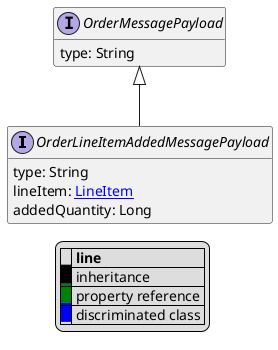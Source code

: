@startuml

hide empty fields
hide empty methods
legend
|= |= line |
|<back:black>   </back>| inheritance |
|<back:green>   </back>| property reference |
|<back:blue>   </back>| discriminated class |
endlegend
interface OrderLineItemAddedMessagePayload [[OrderLineItemAddedMessagePayload.svg]] extends OrderMessagePayload {
    type: String
    lineItem: [[LineItem.svg LineItem]]
    addedQuantity: Long
}
interface OrderMessagePayload [[OrderMessagePayload.svg]]  {
    type: String
}





@enduml
